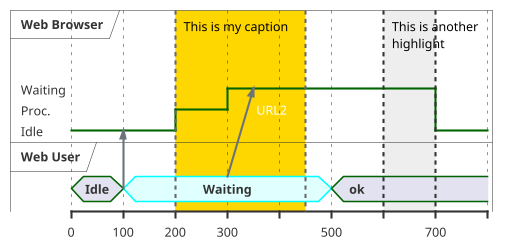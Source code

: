 ' Do not edit
' Theme Gallery
' autogenerated by script
'
@startuml
!$PUML_OUTLINE = "true"
!$PUML_MODE = "dark"
!theme cloudscape-design
robust "Web Browser" as WB
concise "Web User" as WU

@0
WU is Idle
WB is Idle

@100
WU -> WB : URL
WU is Waiting #LightCyan;line:Aqua

@200
WB is Proc.

@300
WU -> WB@350 : URL2
WB is Waiting

@+200
WU is ok

@+200
WB is Idle

highlight 200 to 450 #Gold;line:DimGrey : This is my caption
highlight 600 to 700 : This is another\nhighlight
@enduml
